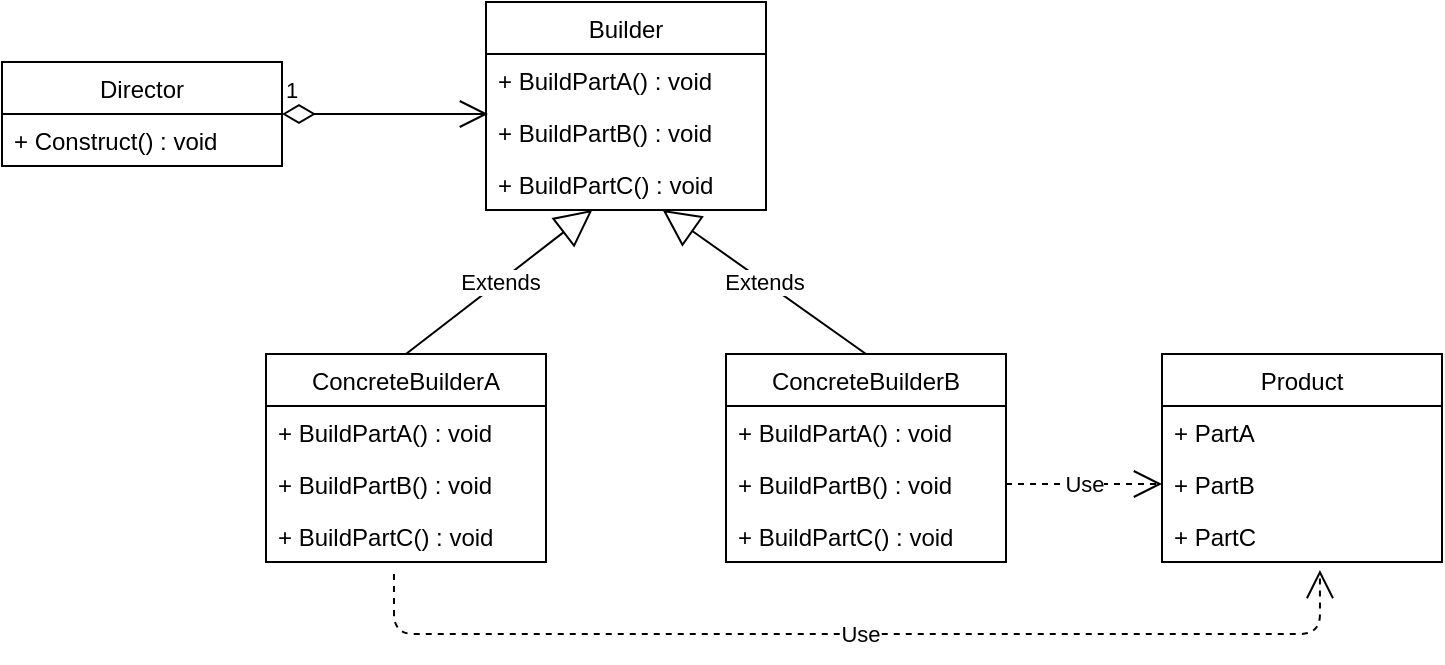 <mxfile version="13.6.2" type="device"><diagram id="C5RBs43oDa-KdzZeNtuy" name="Page-1"><mxGraphModel dx="1086" dy="807" grid="1" gridSize="10" guides="1" tooltips="1" connect="1" arrows="1" fold="1" page="1" pageScale="1" pageWidth="827" pageHeight="1169" math="0" shadow="0"><root><mxCell id="WIyWlLk6GJQsqaUBKTNV-0"/><mxCell id="WIyWlLk6GJQsqaUBKTNV-1" parent="WIyWlLk6GJQsqaUBKTNV-0"/><mxCell id="au-WynZrKw0v1JlV8zmC-6" value="Builder" style="swimlane;fontStyle=0;childLayout=stackLayout;horizontal=1;startSize=26;fillColor=none;horizontalStack=0;resizeParent=1;resizeParentMax=0;resizeLast=0;collapsible=1;marginBottom=0;" vertex="1" parent="WIyWlLk6GJQsqaUBKTNV-1"><mxGeometry x="322" y="234" width="140" height="104" as="geometry"/></mxCell><mxCell id="au-WynZrKw0v1JlV8zmC-7" value="+ BuildPartA() : void" style="text;strokeColor=none;fillColor=none;align=left;verticalAlign=top;spacingLeft=4;spacingRight=4;overflow=hidden;rotatable=0;points=[[0,0.5],[1,0.5]];portConstraint=eastwest;" vertex="1" parent="au-WynZrKw0v1JlV8zmC-6"><mxGeometry y="26" width="140" height="26" as="geometry"/></mxCell><mxCell id="au-WynZrKw0v1JlV8zmC-8" value="+ BuildPartB() : void" style="text;strokeColor=none;fillColor=none;align=left;verticalAlign=top;spacingLeft=4;spacingRight=4;overflow=hidden;rotatable=0;points=[[0,0.5],[1,0.5]];portConstraint=eastwest;" vertex="1" parent="au-WynZrKw0v1JlV8zmC-6"><mxGeometry y="52" width="140" height="26" as="geometry"/></mxCell><mxCell id="au-WynZrKw0v1JlV8zmC-9" value="+ BuildPartC() : void" style="text;strokeColor=none;fillColor=none;align=left;verticalAlign=top;spacingLeft=4;spacingRight=4;overflow=hidden;rotatable=0;points=[[0,0.5],[1,0.5]];portConstraint=eastwest;" vertex="1" parent="au-WynZrKw0v1JlV8zmC-6"><mxGeometry y="78" width="140" height="26" as="geometry"/></mxCell><mxCell id="au-WynZrKw0v1JlV8zmC-0" value="Director" style="swimlane;fontStyle=0;childLayout=stackLayout;horizontal=1;startSize=26;fillColor=none;horizontalStack=0;resizeParent=1;resizeParentMax=0;resizeLast=0;collapsible=1;marginBottom=0;" vertex="1" parent="WIyWlLk6GJQsqaUBKTNV-1"><mxGeometry x="80" y="264" width="140" height="52" as="geometry"/></mxCell><mxCell id="au-WynZrKw0v1JlV8zmC-3" value="+ Construct() : void" style="text;strokeColor=none;fillColor=none;align=left;verticalAlign=top;spacingLeft=4;spacingRight=4;overflow=hidden;rotatable=0;points=[[0,0.5],[1,0.5]];portConstraint=eastwest;" vertex="1" parent="au-WynZrKw0v1JlV8zmC-0"><mxGeometry y="26" width="140" height="26" as="geometry"/></mxCell><mxCell id="au-WynZrKw0v1JlV8zmC-10" value="1" style="endArrow=open;html=1;endSize=12;startArrow=diamondThin;startSize=14;startFill=0;edgeStyle=orthogonalEdgeStyle;align=left;verticalAlign=bottom;exitX=1;exitY=0.5;exitDx=0;exitDy=0;entryX=0.007;entryY=0.154;entryDx=0;entryDy=0;entryPerimeter=0;" edge="1" parent="WIyWlLk6GJQsqaUBKTNV-1" source="au-WynZrKw0v1JlV8zmC-0" target="au-WynZrKw0v1JlV8zmC-8"><mxGeometry x="-1" y="3" relative="1" as="geometry"><mxPoint x="172" y="460" as="sourcePoint"/><mxPoint x="332" y="460" as="targetPoint"/></mxGeometry></mxCell><mxCell id="au-WynZrKw0v1JlV8zmC-15" value="ConcreteBuilderA" style="swimlane;fontStyle=0;childLayout=stackLayout;horizontal=1;startSize=26;fillColor=none;horizontalStack=0;resizeParent=1;resizeParentMax=0;resizeLast=0;collapsible=1;marginBottom=0;" vertex="1" parent="WIyWlLk6GJQsqaUBKTNV-1"><mxGeometry x="212" y="410" width="140" height="104" as="geometry"/></mxCell><mxCell id="au-WynZrKw0v1JlV8zmC-16" value="+ BuildPartA() : void" style="text;strokeColor=none;fillColor=none;align=left;verticalAlign=top;spacingLeft=4;spacingRight=4;overflow=hidden;rotatable=0;points=[[0,0.5],[1,0.5]];portConstraint=eastwest;" vertex="1" parent="au-WynZrKw0v1JlV8zmC-15"><mxGeometry y="26" width="140" height="26" as="geometry"/></mxCell><mxCell id="au-WynZrKw0v1JlV8zmC-17" value="+ BuildPartB() : void" style="text;strokeColor=none;fillColor=none;align=left;verticalAlign=top;spacingLeft=4;spacingRight=4;overflow=hidden;rotatable=0;points=[[0,0.5],[1,0.5]];portConstraint=eastwest;" vertex="1" parent="au-WynZrKw0v1JlV8zmC-15"><mxGeometry y="52" width="140" height="26" as="geometry"/></mxCell><mxCell id="au-WynZrKw0v1JlV8zmC-18" value="+ BuildPartC() : void" style="text;strokeColor=none;fillColor=none;align=left;verticalAlign=top;spacingLeft=4;spacingRight=4;overflow=hidden;rotatable=0;points=[[0,0.5],[1,0.5]];portConstraint=eastwest;" vertex="1" parent="au-WynZrKw0v1JlV8zmC-15"><mxGeometry y="78" width="140" height="26" as="geometry"/></mxCell><mxCell id="au-WynZrKw0v1JlV8zmC-19" value="ConcreteBuilderB" style="swimlane;fontStyle=0;childLayout=stackLayout;horizontal=1;startSize=26;fillColor=none;horizontalStack=0;resizeParent=1;resizeParentMax=0;resizeLast=0;collapsible=1;marginBottom=0;" vertex="1" parent="WIyWlLk6GJQsqaUBKTNV-1"><mxGeometry x="442" y="410" width="140" height="104" as="geometry"/></mxCell><mxCell id="au-WynZrKw0v1JlV8zmC-20" value="+ BuildPartA() : void" style="text;strokeColor=none;fillColor=none;align=left;verticalAlign=top;spacingLeft=4;spacingRight=4;overflow=hidden;rotatable=0;points=[[0,0.5],[1,0.5]];portConstraint=eastwest;" vertex="1" parent="au-WynZrKw0v1JlV8zmC-19"><mxGeometry y="26" width="140" height="26" as="geometry"/></mxCell><mxCell id="au-WynZrKw0v1JlV8zmC-21" value="+ BuildPartB() : void" style="text;strokeColor=none;fillColor=none;align=left;verticalAlign=top;spacingLeft=4;spacingRight=4;overflow=hidden;rotatable=0;points=[[0,0.5],[1,0.5]];portConstraint=eastwest;" vertex="1" parent="au-WynZrKw0v1JlV8zmC-19"><mxGeometry y="52" width="140" height="26" as="geometry"/></mxCell><mxCell id="au-WynZrKw0v1JlV8zmC-22" value="+ BuildPartC() : void" style="text;strokeColor=none;fillColor=none;align=left;verticalAlign=top;spacingLeft=4;spacingRight=4;overflow=hidden;rotatable=0;points=[[0,0.5],[1,0.5]];portConstraint=eastwest;" vertex="1" parent="au-WynZrKw0v1JlV8zmC-19"><mxGeometry y="78" width="140" height="26" as="geometry"/></mxCell><mxCell id="au-WynZrKw0v1JlV8zmC-24" value="Extends" style="endArrow=block;endSize=16;endFill=0;html=1;exitX=0.5;exitY=0;exitDx=0;exitDy=0;" edge="1" parent="WIyWlLk6GJQsqaUBKTNV-1" source="au-WynZrKw0v1JlV8zmC-15" target="au-WynZrKw0v1JlV8zmC-9"><mxGeometry width="160" relative="1" as="geometry"><mxPoint x="272" y="410" as="sourcePoint"/><mxPoint x="432" y="410" as="targetPoint"/></mxGeometry></mxCell><mxCell id="au-WynZrKw0v1JlV8zmC-27" value="Extends" style="endArrow=block;endSize=16;endFill=0;html=1;exitX=0.5;exitY=0;exitDx=0;exitDy=0;" edge="1" parent="WIyWlLk6GJQsqaUBKTNV-1" source="au-WynZrKw0v1JlV8zmC-19" target="au-WynZrKw0v1JlV8zmC-9"><mxGeometry width="160" relative="1" as="geometry"><mxPoint x="272" y="410" as="sourcePoint"/><mxPoint x="432" y="410" as="targetPoint"/></mxGeometry></mxCell><mxCell id="au-WynZrKw0v1JlV8zmC-28" value="Product" style="swimlane;fontStyle=0;childLayout=stackLayout;horizontal=1;startSize=26;fillColor=none;horizontalStack=0;resizeParent=1;resizeParentMax=0;resizeLast=0;collapsible=1;marginBottom=0;" vertex="1" parent="WIyWlLk6GJQsqaUBKTNV-1"><mxGeometry x="660" y="410" width="140" height="104" as="geometry"/></mxCell><mxCell id="au-WynZrKw0v1JlV8zmC-29" value="+ PartA" style="text;strokeColor=none;fillColor=none;align=left;verticalAlign=top;spacingLeft=4;spacingRight=4;overflow=hidden;rotatable=0;points=[[0,0.5],[1,0.5]];portConstraint=eastwest;" vertex="1" parent="au-WynZrKw0v1JlV8zmC-28"><mxGeometry y="26" width="140" height="26" as="geometry"/></mxCell><mxCell id="au-WynZrKw0v1JlV8zmC-30" value="+ PartB" style="text;strokeColor=none;fillColor=none;align=left;verticalAlign=top;spacingLeft=4;spacingRight=4;overflow=hidden;rotatable=0;points=[[0,0.5],[1,0.5]];portConstraint=eastwest;" vertex="1" parent="au-WynZrKw0v1JlV8zmC-28"><mxGeometry y="52" width="140" height="26" as="geometry"/></mxCell><mxCell id="au-WynZrKw0v1JlV8zmC-31" value="+ PartC" style="text;strokeColor=none;fillColor=none;align=left;verticalAlign=top;spacingLeft=4;spacingRight=4;overflow=hidden;rotatable=0;points=[[0,0.5],[1,0.5]];portConstraint=eastwest;" vertex="1" parent="au-WynZrKw0v1JlV8zmC-28"><mxGeometry y="78" width="140" height="26" as="geometry"/></mxCell><mxCell id="au-WynZrKw0v1JlV8zmC-32" value="Use" style="endArrow=open;endSize=12;dashed=1;html=1;exitX=1;exitY=0.5;exitDx=0;exitDy=0;entryX=0;entryY=0.5;entryDx=0;entryDy=0;" edge="1" parent="WIyWlLk6GJQsqaUBKTNV-1" source="au-WynZrKw0v1JlV8zmC-21" target="au-WynZrKw0v1JlV8zmC-30"><mxGeometry width="160" relative="1" as="geometry"><mxPoint x="290" y="330" as="sourcePoint"/><mxPoint x="450" y="330" as="targetPoint"/></mxGeometry></mxCell><mxCell id="au-WynZrKw0v1JlV8zmC-33" value="Use" style="endArrow=open;endSize=12;dashed=1;html=1;exitX=0.457;exitY=1.231;exitDx=0;exitDy=0;exitPerimeter=0;entryX=0.564;entryY=1.154;entryDx=0;entryDy=0;entryPerimeter=0;" edge="1" parent="WIyWlLk6GJQsqaUBKTNV-1" source="au-WynZrKw0v1JlV8zmC-18" target="au-WynZrKw0v1JlV8zmC-31"><mxGeometry width="160" relative="1" as="geometry"><mxPoint x="370" y="580" as="sourcePoint"/><mxPoint x="530" y="580" as="targetPoint"/><Array as="points"><mxPoint x="276" y="550"/><mxPoint x="739" y="550"/></Array></mxGeometry></mxCell></root></mxGraphModel></diagram></mxfile>